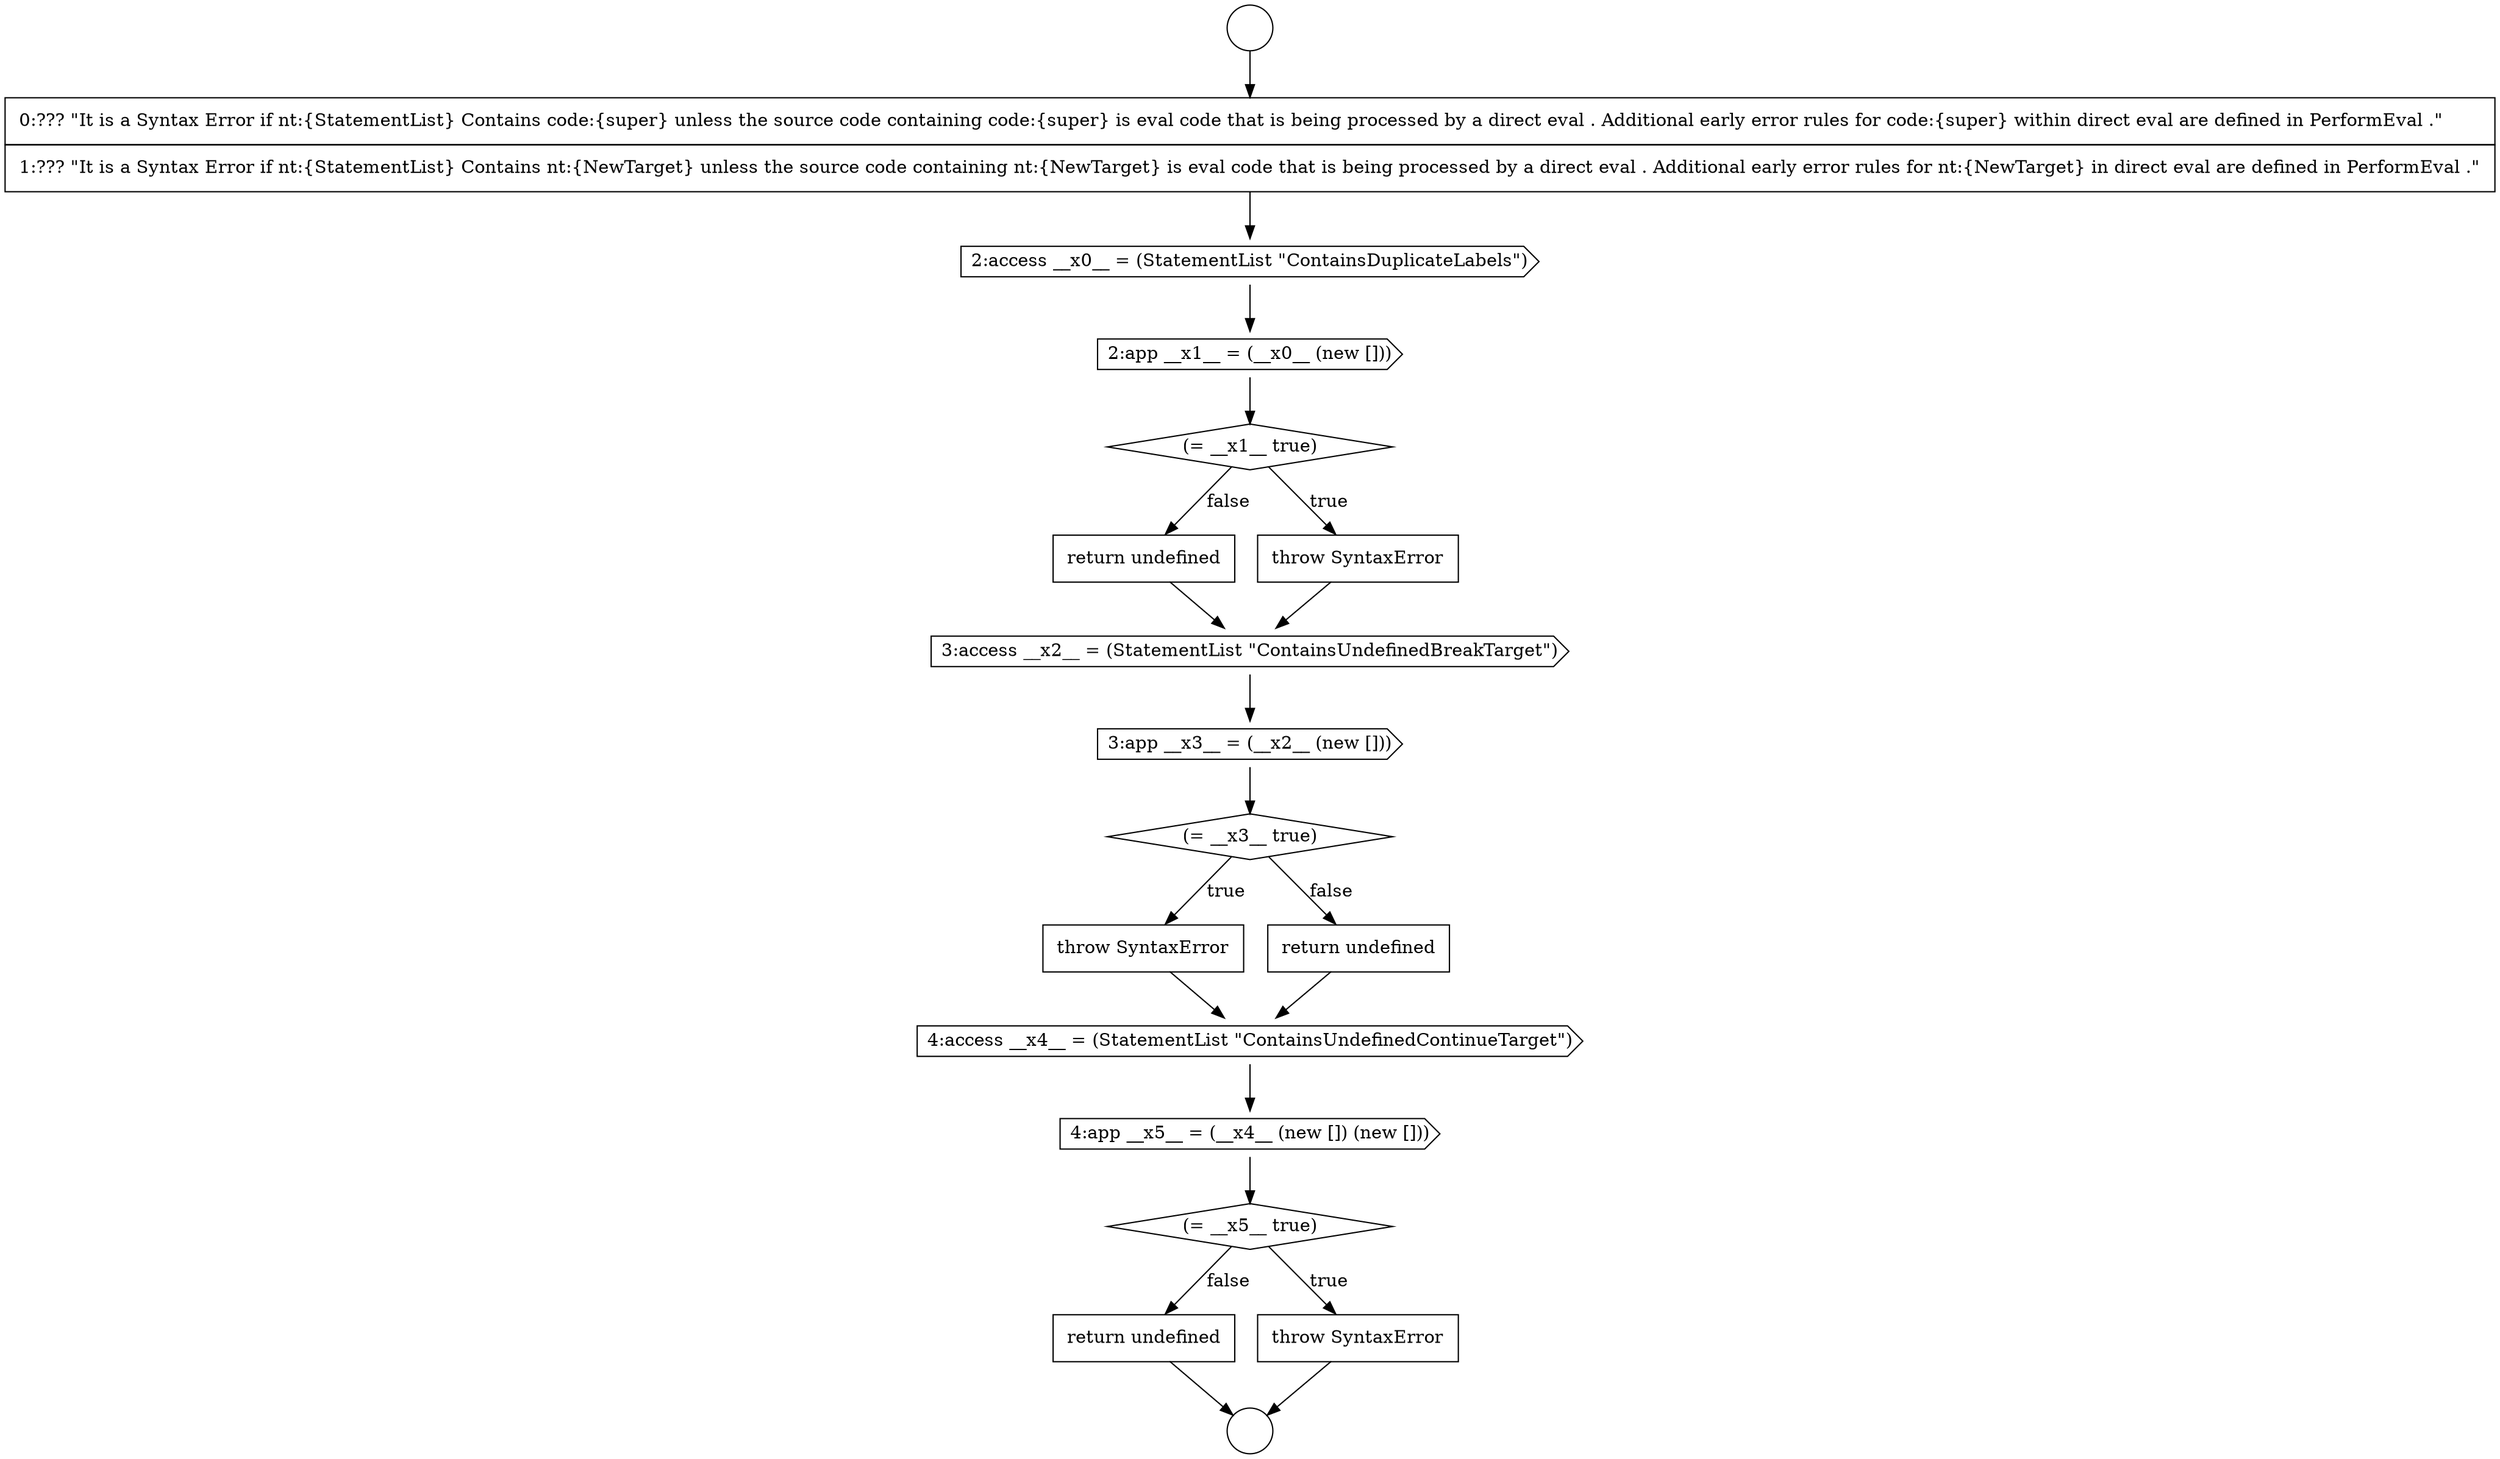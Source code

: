 digraph {
  node21538 [shape=cds, label=<<font color="black">3:app __x3__ = (__x2__ (new []))</font>> color="black" fillcolor="white" style=filled]
  node21534 [shape=diamond, label=<<font color="black">(= __x1__ true)</font>> color="black" fillcolor="white" style=filled]
  node21530 [shape=circle label=" " color="black" fillcolor="white" style=filled]
  node21542 [shape=cds, label=<<font color="black">4:access __x4__ = (StatementList &quot;ContainsUndefinedContinueTarget&quot;)</font>> color="black" fillcolor="white" style=filled]
  node21536 [shape=none, margin=0, label=<<font color="black">
    <table border="0" cellborder="1" cellspacing="0" cellpadding="10">
      <tr><td align="left">return undefined</td></tr>
    </table>
  </font>> color="black" fillcolor="white" style=filled]
  node21540 [shape=none, margin=0, label=<<font color="black">
    <table border="0" cellborder="1" cellspacing="0" cellpadding="10">
      <tr><td align="left">throw SyntaxError</td></tr>
    </table>
  </font>> color="black" fillcolor="white" style=filled]
  node21532 [shape=cds, label=<<font color="black">2:access __x0__ = (StatementList &quot;ContainsDuplicateLabels&quot;)</font>> color="black" fillcolor="white" style=filled]
  node21535 [shape=none, margin=0, label=<<font color="black">
    <table border="0" cellborder="1" cellspacing="0" cellpadding="10">
      <tr><td align="left">throw SyntaxError</td></tr>
    </table>
  </font>> color="black" fillcolor="white" style=filled]
  node21537 [shape=cds, label=<<font color="black">3:access __x2__ = (StatementList &quot;ContainsUndefinedBreakTarget&quot;)</font>> color="black" fillcolor="white" style=filled]
  node21531 [shape=none, margin=0, label=<<font color="black">
    <table border="0" cellborder="1" cellspacing="0" cellpadding="10">
      <tr><td align="left">0:??? &quot;It is a Syntax Error if nt:{StatementList} Contains code:{super} unless the source code containing code:{super} is eval code that is being processed by a direct eval . Additional early error rules for code:{super} within direct eval are defined in PerformEval .&quot;</td></tr>
      <tr><td align="left">1:??? &quot;It is a Syntax Error if nt:{StatementList} Contains nt:{NewTarget} unless the source code containing nt:{NewTarget} is eval code that is being processed by a direct eval . Additional early error rules for nt:{NewTarget} in direct eval are defined in PerformEval .&quot;</td></tr>
    </table>
  </font>> color="black" fillcolor="white" style=filled]
  node21541 [shape=none, margin=0, label=<<font color="black">
    <table border="0" cellborder="1" cellspacing="0" cellpadding="10">
      <tr><td align="left">return undefined</td></tr>
    </table>
  </font>> color="black" fillcolor="white" style=filled]
  node21533 [shape=cds, label=<<font color="black">2:app __x1__ = (__x0__ (new []))</font>> color="black" fillcolor="white" style=filled]
  node21539 [shape=diamond, label=<<font color="black">(= __x3__ true)</font>> color="black" fillcolor="white" style=filled]
  node21529 [shape=circle label=" " color="black" fillcolor="white" style=filled]
  node21543 [shape=cds, label=<<font color="black">4:app __x5__ = (__x4__ (new []) (new []))</font>> color="black" fillcolor="white" style=filled]
  node21546 [shape=none, margin=0, label=<<font color="black">
    <table border="0" cellborder="1" cellspacing="0" cellpadding="10">
      <tr><td align="left">return undefined</td></tr>
    </table>
  </font>> color="black" fillcolor="white" style=filled]
  node21545 [shape=none, margin=0, label=<<font color="black">
    <table border="0" cellborder="1" cellspacing="0" cellpadding="10">
      <tr><td align="left">throw SyntaxError</td></tr>
    </table>
  </font>> color="black" fillcolor="white" style=filled]
  node21544 [shape=diamond, label=<<font color="black">(= __x5__ true)</font>> color="black" fillcolor="white" style=filled]
  node21536 -> node21537 [ color="black"]
  node21533 -> node21534 [ color="black"]
  node21537 -> node21538 [ color="black"]
  node21539 -> node21540 [label=<<font color="black">true</font>> color="black"]
  node21539 -> node21541 [label=<<font color="black">false</font>> color="black"]
  node21540 -> node21542 [ color="black"]
  node21529 -> node21531 [ color="black"]
  node21535 -> node21537 [ color="black"]
  node21541 -> node21542 [ color="black"]
  node21546 -> node21530 [ color="black"]
  node21534 -> node21535 [label=<<font color="black">true</font>> color="black"]
  node21534 -> node21536 [label=<<font color="black">false</font>> color="black"]
  node21545 -> node21530 [ color="black"]
  node21531 -> node21532 [ color="black"]
  node21532 -> node21533 [ color="black"]
  node21542 -> node21543 [ color="black"]
  node21543 -> node21544 [ color="black"]
  node21544 -> node21545 [label=<<font color="black">true</font>> color="black"]
  node21544 -> node21546 [label=<<font color="black">false</font>> color="black"]
  node21538 -> node21539 [ color="black"]
}
